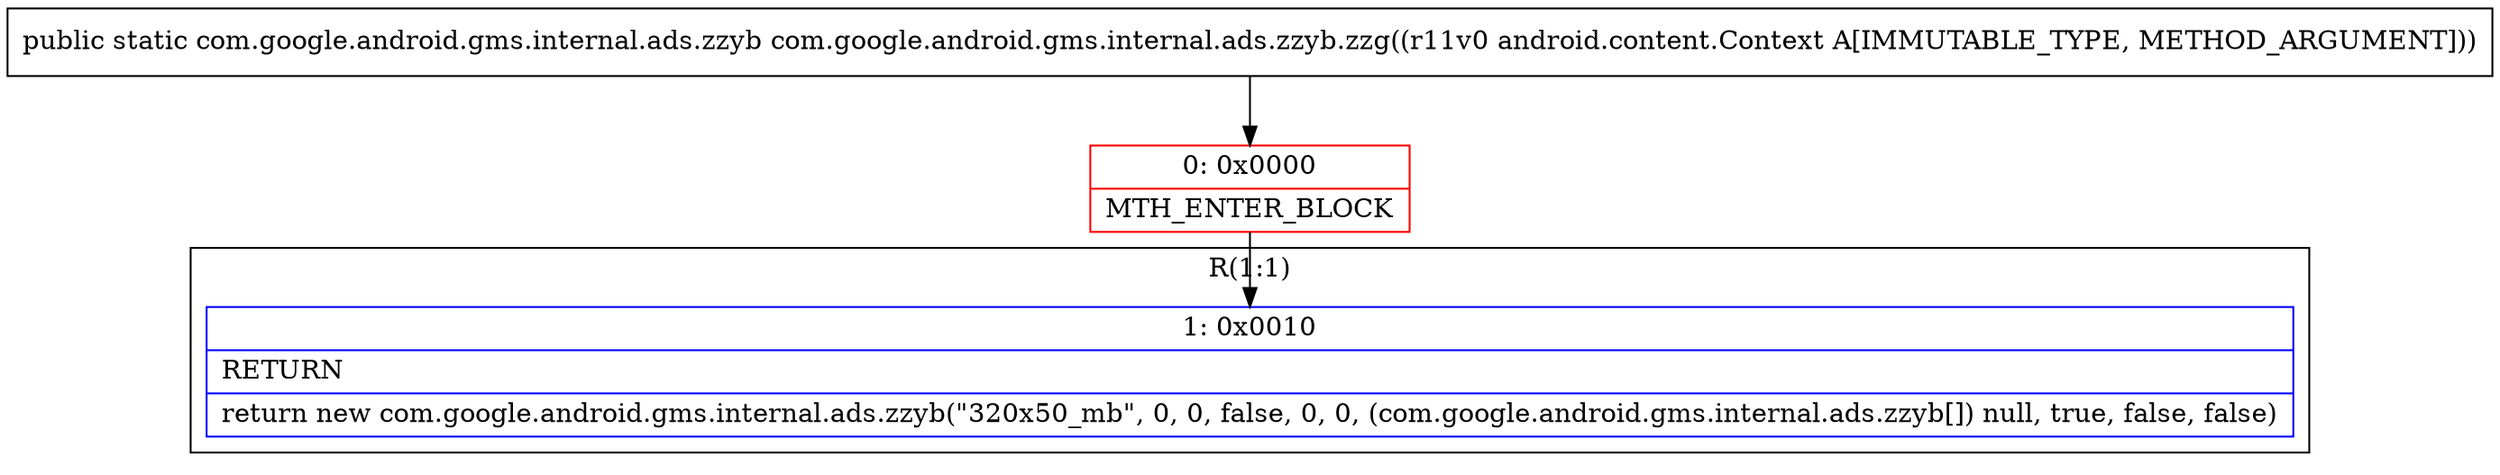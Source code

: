 digraph "CFG forcom.google.android.gms.internal.ads.zzyb.zzg(Landroid\/content\/Context;)Lcom\/google\/android\/gms\/internal\/ads\/zzyb;" {
subgraph cluster_Region_381565637 {
label = "R(1:1)";
node [shape=record,color=blue];
Node_1 [shape=record,label="{1\:\ 0x0010|RETURN\l|return new com.google.android.gms.internal.ads.zzyb(\"320x50_mb\", 0, 0, false, 0, 0, (com.google.android.gms.internal.ads.zzyb[]) null, true, false, false)\l}"];
}
Node_0 [shape=record,color=red,label="{0\:\ 0x0000|MTH_ENTER_BLOCK\l}"];
MethodNode[shape=record,label="{public static com.google.android.gms.internal.ads.zzyb com.google.android.gms.internal.ads.zzyb.zzg((r11v0 android.content.Context A[IMMUTABLE_TYPE, METHOD_ARGUMENT])) }"];
MethodNode -> Node_0;
Node_0 -> Node_1;
}

